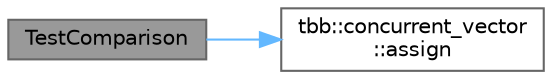 digraph "TestComparison"
{
 // LATEX_PDF_SIZE
  bgcolor="transparent";
  edge [fontname=Helvetica,fontsize=10,labelfontname=Helvetica,labelfontsize=10];
  node [fontname=Helvetica,fontsize=10,shape=box,height=0.2,width=0.4];
  rankdir="LR";
  Node1 [id="Node000001",label="TestComparison",height=0.2,width=0.4,color="gray40", fillcolor="grey60", style="filled", fontcolor="black",tooltip=" "];
  Node1 -> Node2 [id="edge1_Node000001_Node000002",color="steelblue1",style="solid",tooltip=" "];
  Node2 [id="Node000002",label="tbb::concurrent_vector\l::assign",height=0.2,width=0.4,color="grey40", fillcolor="white", style="filled",URL="$classtbb_1_1concurrent__vector.html#a6faee8d72aa6659a71450bb770cc7a9a",tooltip="assign n items by copying t item"];
}
